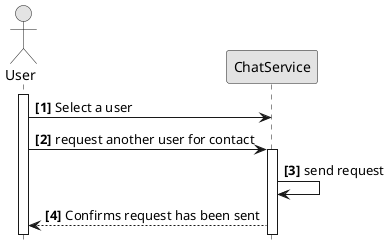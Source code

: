 @startuml
hide footbox
autonumber "<b>[0]"
skinparam monochrome true

actor User
participant ChatService

activate User
User -> ChatService: Select a user
User -> ChatService: request another user for contact

activate ChatService
ChatService -> ChatService: send request
ChatService --> User: Confirms request has been sent
@enduml
